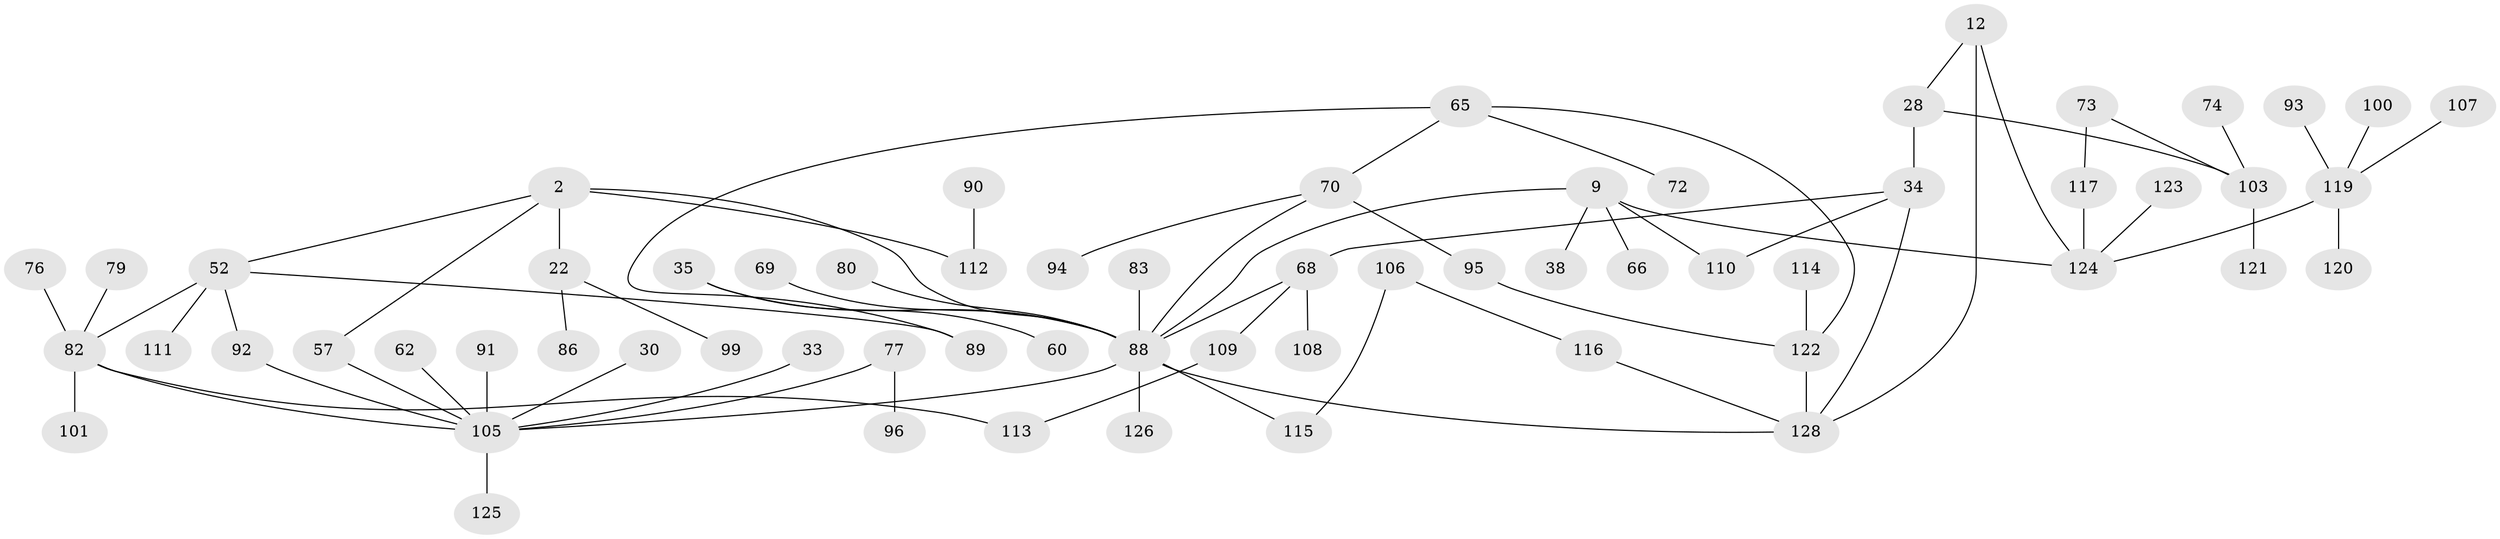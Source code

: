 // original degree distribution, {8: 0.0078125, 6: 0.03125, 3: 0.21875, 4: 0.125, 7: 0.0078125, 5: 0.0234375, 2: 0.2578125, 1: 0.328125}
// Generated by graph-tools (version 1.1) at 2025/42/03/09/25 04:42:59]
// undirected, 64 vertices, 76 edges
graph export_dot {
graph [start="1"]
  node [color=gray90,style=filled];
  2;
  9;
  12;
  22 [super="+21"];
  28 [super="+13"];
  30;
  33;
  34;
  35 [super="+32"];
  38;
  52 [super="+26"];
  57 [super="+46"];
  60;
  62;
  65 [super="+48"];
  66 [super="+40"];
  68;
  69;
  70;
  72;
  73;
  74;
  76 [super="+41"];
  77 [super="+23+54"];
  79;
  80;
  82 [super="+16"];
  83;
  86 [super="+39"];
  88 [super="+19+58+81"];
  89 [super="+43"];
  90;
  91;
  92 [super="+49+59"];
  93;
  94;
  95;
  96;
  99;
  100;
  101;
  103 [super="+29+84"];
  105 [super="+31+71+64+104"];
  106;
  107;
  108;
  109;
  110 [super="+18"];
  111;
  112 [super="+53+55"];
  113;
  114;
  115 [super="+11+45+61"];
  116;
  117;
  119 [super="+87+63"];
  120;
  121;
  122 [super="+102+85"];
  123;
  124 [super="+47+10"];
  125;
  126;
  128 [super="+98+127"];
  2 -- 22 [weight=2];
  2 -- 52;
  2 -- 57;
  2 -- 88;
  2 -- 112;
  9 -- 38;
  9 -- 66 [weight=2];
  9 -- 88 [weight=2];
  9 -- 124;
  9 -- 110;
  12 -- 28 [weight=2];
  12 -- 124 [weight=2];
  12 -- 128;
  22 -- 99;
  22 -- 86;
  28 -- 34;
  28 -- 103 [weight=2];
  30 -- 105;
  33 -- 105;
  34 -- 68;
  34 -- 128 [weight=2];
  34 -- 110;
  35 -- 60;
  35 -- 88 [weight=2];
  52 -- 82 [weight=2];
  52 -- 111;
  52 -- 89;
  52 -- 92;
  57 -- 105;
  62 -- 105;
  65 -- 70;
  65 -- 72;
  65 -- 89;
  65 -- 122;
  68 -- 108;
  68 -- 109;
  68 -- 88;
  69 -- 88;
  70 -- 94;
  70 -- 95;
  70 -- 88;
  73 -- 117;
  73 -- 103;
  74 -- 103;
  76 -- 82;
  77 -- 96;
  77 -- 105;
  79 -- 82;
  80 -- 88;
  82 -- 105 [weight=2];
  82 -- 101;
  82 -- 113;
  83 -- 88;
  88 -- 105 [weight=3];
  88 -- 126;
  88 -- 128 [weight=2];
  88 -- 115;
  90 -- 112;
  91 -- 105;
  92 -- 105 [weight=2];
  93 -- 119;
  95 -- 122;
  100 -- 119;
  103 -- 121;
  105 -- 125;
  106 -- 116;
  106 -- 115;
  107 -- 119;
  109 -- 113;
  114 -- 122;
  116 -- 128;
  117 -- 124;
  119 -- 124 [weight=2];
  119 -- 120;
  122 -- 128;
  123 -- 124;
}
